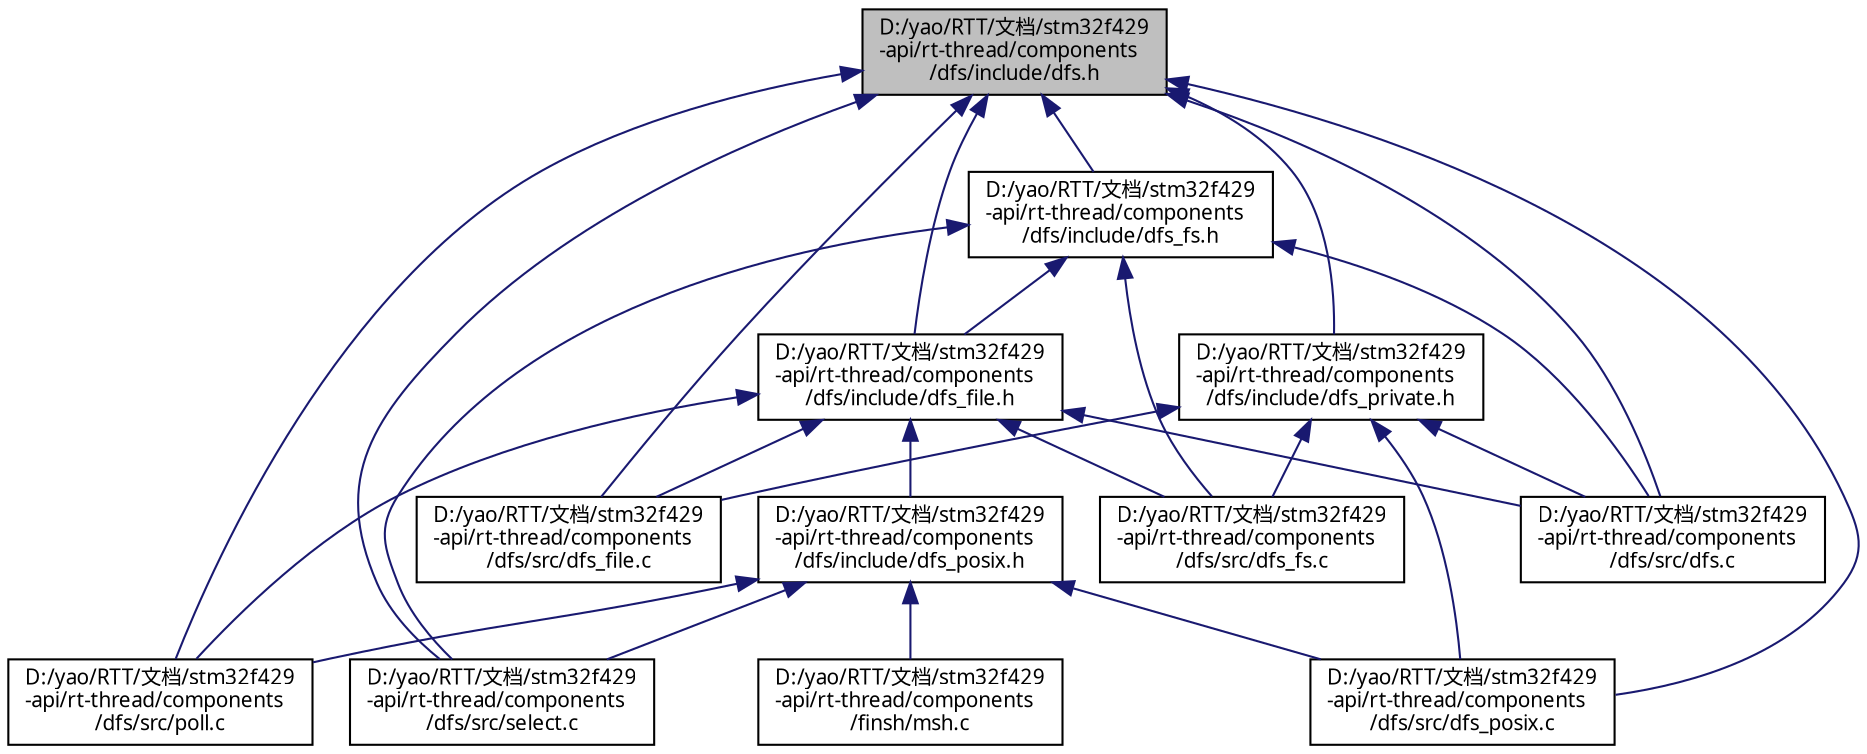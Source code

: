 digraph "D:/yao/RTT/文档/stm32f429-api/rt-thread/components/dfs/include/dfs.h"
{
  edge [fontname="FreeSans.ttf",fontsize="10",labelfontname="FreeSans.ttf",labelfontsize="10"];
  node [fontname="FreeSans.ttf",fontsize="10",shape=record];
  Node1 [label="D:/yao/RTT/文档/stm32f429\l-api/rt-thread/components\l/dfs/include/dfs.h",height=0.2,width=0.4,color="black", fillcolor="grey75", style="filled", fontcolor="black"];
  Node1 -> Node2 [dir="back",color="midnightblue",fontsize="10",style="solid",fontname="FreeSans.ttf"];
  Node2 [label="D:/yao/RTT/文档/stm32f429\l-api/rt-thread/components\l/dfs/src/dfs.c",height=0.2,width=0.4,color="black", fillcolor="white", style="filled",URL="$dfs_8c.html"];
  Node1 -> Node3 [dir="back",color="midnightblue",fontsize="10",style="solid",fontname="FreeSans.ttf"];
  Node3 [label="D:/yao/RTT/文档/stm32f429\l-api/rt-thread/components\l/dfs/src/dfs_file.c",height=0.2,width=0.4,color="black", fillcolor="white", style="filled",URL="$dfs__file_8c.html"];
  Node1 -> Node4 [dir="back",color="midnightblue",fontsize="10",style="solid",fontname="FreeSans.ttf"];
  Node4 [label="D:/yao/RTT/文档/stm32f429\l-api/rt-thread/components\l/dfs/src/dfs_posix.c",height=0.2,width=0.4,color="black", fillcolor="white", style="filled",URL="$dfs__posix_8c.html"];
  Node1 -> Node5 [dir="back",color="midnightblue",fontsize="10",style="solid",fontname="FreeSans.ttf"];
  Node5 [label="D:/yao/RTT/文档/stm32f429\l-api/rt-thread/components\l/dfs/src/poll.c",height=0.2,width=0.4,color="black", fillcolor="white", style="filled",URL="$poll_8c.html"];
  Node1 -> Node6 [dir="back",color="midnightblue",fontsize="10",style="solid",fontname="FreeSans.ttf"];
  Node6 [label="D:/yao/RTT/文档/stm32f429\l-api/rt-thread/components\l/dfs/src/select.c",height=0.2,width=0.4,color="black", fillcolor="white", style="filled",URL="$select_8c.html"];
  Node1 -> Node7 [dir="back",color="midnightblue",fontsize="10",style="solid",fontname="FreeSans.ttf"];
  Node7 [label="D:/yao/RTT/文档/stm32f429\l-api/rt-thread/components\l/dfs/include/dfs_file.h",height=0.2,width=0.4,color="black", fillcolor="white", style="filled",URL="$dfs__file_8h.html"];
  Node7 -> Node2 [dir="back",color="midnightblue",fontsize="10",style="solid",fontname="FreeSans.ttf"];
  Node7 -> Node3 [dir="back",color="midnightblue",fontsize="10",style="solid",fontname="FreeSans.ttf"];
  Node7 -> Node8 [dir="back",color="midnightblue",fontsize="10",style="solid",fontname="FreeSans.ttf"];
  Node8 [label="D:/yao/RTT/文档/stm32f429\l-api/rt-thread/components\l/dfs/src/dfs_fs.c",height=0.2,width=0.4,color="black", fillcolor="white", style="filled",URL="$dfs__fs_8c.html"];
  Node7 -> Node5 [dir="back",color="midnightblue",fontsize="10",style="solid",fontname="FreeSans.ttf"];
  Node7 -> Node9 [dir="back",color="midnightblue",fontsize="10",style="solid",fontname="FreeSans.ttf"];
  Node9 [label="D:/yao/RTT/文档/stm32f429\l-api/rt-thread/components\l/dfs/include/dfs_posix.h",height=0.2,width=0.4,color="black", fillcolor="white", style="filled",URL="$dfs__posix_8h.html"];
  Node9 -> Node10 [dir="back",color="midnightblue",fontsize="10",style="solid",fontname="FreeSans.ttf"];
  Node10 [label="D:/yao/RTT/文档/stm32f429\l-api/rt-thread/components\l/finsh/msh.c",height=0.2,width=0.4,color="black", fillcolor="white", style="filled",URL="$msh_8c.html"];
  Node9 -> Node4 [dir="back",color="midnightblue",fontsize="10",style="solid",fontname="FreeSans.ttf"];
  Node9 -> Node5 [dir="back",color="midnightblue",fontsize="10",style="solid",fontname="FreeSans.ttf"];
  Node9 -> Node6 [dir="back",color="midnightblue",fontsize="10",style="solid",fontname="FreeSans.ttf"];
  Node1 -> Node11 [dir="back",color="midnightblue",fontsize="10",style="solid",fontname="FreeSans.ttf"];
  Node11 [label="D:/yao/RTT/文档/stm32f429\l-api/rt-thread/components\l/dfs/include/dfs_fs.h",height=0.2,width=0.4,color="black", fillcolor="white", style="filled",URL="$dfs__fs_8h.html"];
  Node11 -> Node2 [dir="back",color="midnightblue",fontsize="10",style="solid",fontname="FreeSans.ttf"];
  Node11 -> Node8 [dir="back",color="midnightblue",fontsize="10",style="solid",fontname="FreeSans.ttf"];
  Node11 -> Node6 [dir="back",color="midnightblue",fontsize="10",style="solid",fontname="FreeSans.ttf"];
  Node11 -> Node7 [dir="back",color="midnightblue",fontsize="10",style="solid",fontname="FreeSans.ttf"];
  Node1 -> Node12 [dir="back",color="midnightblue",fontsize="10",style="solid",fontname="FreeSans.ttf"];
  Node12 [label="D:/yao/RTT/文档/stm32f429\l-api/rt-thread/components\l/dfs/include/dfs_private.h",height=0.2,width=0.4,color="black", fillcolor="white", style="filled",URL="$dfs__private_8h.html"];
  Node12 -> Node2 [dir="back",color="midnightblue",fontsize="10",style="solid",fontname="FreeSans.ttf"];
  Node12 -> Node3 [dir="back",color="midnightblue",fontsize="10",style="solid",fontname="FreeSans.ttf"];
  Node12 -> Node8 [dir="back",color="midnightblue",fontsize="10",style="solid",fontname="FreeSans.ttf"];
  Node12 -> Node4 [dir="back",color="midnightblue",fontsize="10",style="solid",fontname="FreeSans.ttf"];
}
